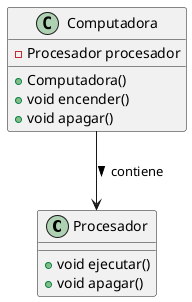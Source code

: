 @startuml Ejercicio5

class Procesador {
    + void ejecutar()
    + void apagar()
}

class Computadora {
    - Procesador procesador
    + Computadora()
    + void encender()
    + void apagar()
}

Computadora --> Procesador : contiene >
@enduml